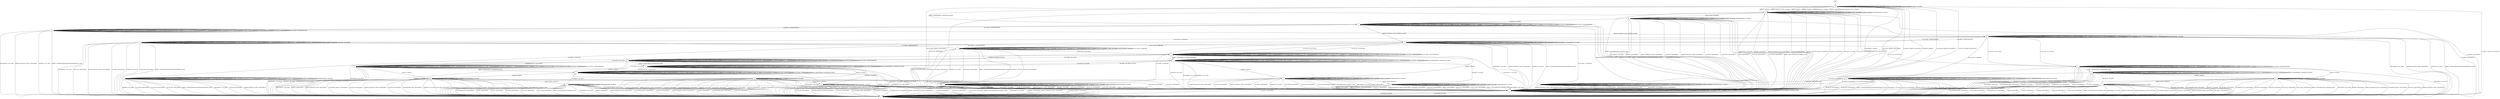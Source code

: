 digraph "" {
	graph ["Incoming time"=0.2648470401763916,
		"Outgoing time"=0.41004371643066406,
		Output="{'States': 32, 'Transitions': 683, 'Filename': '../results/ssh/OpenSSH-OpenSSH-z3-2.dot'}",
		Reference="{'States': 32, 'Transitions': 683, 'Filename': '../subjects/ssh/OpenSSH.dot'}",
		Solver=z3,
		Updated="{'States': 32, 'Transitions': 683, 'Filename': '../subjects/ssh/OpenSSH.dot'}",
		"f-measure"=1.0,
		precision=1.0,
		recall=1.0
	];
	a -> a	[key=0,
		label="KEXINIT / UNIMPLEMENTED"];
	a -> a	[key=1,
		label="SERVICE_REQUEST_AUTH / SERVICE_ACCEPT"];
	a -> a	[key=2,
		label="CH_WINDOW_ADJUST / UNIMPLEMENTED"];
	a -> a	[key=3,
		label="DEBUG / NO_RESP"];
	a -> a	[key=4,
		label="CH_EXTENDED_DATA / UNIMPLEMENTED"];
	a -> a	[key=5,
		label="CH_OPEN / CH_MAX"];
	a -> a	[key=6,
		label="CH_REQUEST_PTY / UNIMPLEMENTED"];
	a -> a	[key=7,
		label="KEX30 / UNIMPLEMENTED"];
	a -> a	[key=8,
		label="IGNORE / NO_RESP"];
	a -> a	[key=9,
		label="CH_EOF / UNIMPLEMENTED"];
	a -> a	[key=10,
		label="CH_DATA / UNIMPLEMENTED"];
	a -> a	[key=11,
		label="UNIMPLEMENTED / NO_RESP"];
	a -> a	[key=12,
		label="UA_PW_NOK / UA_FAILURE"];
	a -> c	[key=0,
		label="CH_CLOSE / UNIMPLEMENTED"];
	a -> n	[key=0,
		label="DISCONNECT / NO_CONN"];
	a -> n	[key=1,
		label="UA_PK_OK / DISCONNECT"];
	a -> n	[key=2,
		label="SERVICE_REQUEST_CONN / DISCONNECT"];
	a -> n	[key=3,
		label="UA_NONE / DISCONNECT"];
	a -> n	[key=4,
		label="NEWKEYS / NO_CONN"];
	a -> n	[key=5,
		label="UA_PK_NOK / DISCONNECT"];
	a -> n	[key=6,
		label="REKEY / UNIMPLEMENTED|UNIMPLEMENTED|NO_CONN"];
	a -> o	[key=0,
		label="UA_PW_OK / UA_SUCCESS"];
	b -> b	[key=0,
		label="SERVICE_REQUEST_AUTH / NO_RESP"];
	b -> b	[key=1,
		label="CH_WINDOW_ADJUST / NO_RESP"];
	b -> b	[key=2,
		label="DEBUG / NO_RESP"];
	b -> b	[key=3,
		label="UA_PK_OK / UNIMPLEMENTED"];
	b -> b	[key=4,
		label="SERVICE_REQUEST_CONN / NO_RESP"];
	b -> b	[key=5,
		label="UA_NONE / UNIMPLEMENTED"];
	b -> b	[key=6,
		label="UA_PK_NOK / UNIMPLEMENTED"];
	b -> b	[key=7,
		label="CH_OPEN / CH_MAX"];
	b -> b	[key=8,
		label="KEX30 / NO_RESP"];
	b -> b	[key=9,
		label="IGNORE / NO_RESP"];
	b -> b	[key=10,
		label="UNIMPLEMENTED / NO_RESP"];
	b -> b	[key=11,
		label="UA_PW_OK / UNIMPLEMENTED"];
	b -> b	[key=12,
		label="UA_PW_NOK / UNIMPLEMENTED"];
	b -> b	[key=13,
		label="REKEY / KEXINIT|KEX31+NEWKEYS|NO_RESP"];
	b -> l	[key=0,
		label="CH_CLOSE / DISCONNECT"];
	b -> m	[key=0,
		label="KEXINIT / KEXINIT"];
	b -> n	[key=0,
		label="DISCONNECT / NO_CONN"];
	b -> n	[key=1,
		label="CH_EXTENDED_DATA / DISCONNECT"];
	b -> n	[key=2,
		label="NEWKEYS / NO_CONN"];
	b -> n	[key=3,
		label="CH_REQUEST_PTY / DISCONNECT"];
	b -> n	[key=4,
		label="CH_EOF / DISCONNECT"];
	b -> n	[key=5,
		label="CH_DATA / DISCONNECT"];
	c -> a	[key=0,
		label="CH_OPEN / UNIMPLEMENTED"];
	c -> c	[key=0,
		label="KEXINIT / UNIMPLEMENTED"];
	c -> c	[key=1,
		label="SERVICE_REQUEST_AUTH / SERVICE_ACCEPT"];
	c -> c	[key=2,
		label="CH_WINDOW_ADJUST / CH_NONE"];
	c -> c	[key=3,
		label="DEBUG / NO_RESP"];
	c -> c	[key=4,
		label="CH_EXTENDED_DATA / CH_NONE"];
	c -> c	[key=5,
		label="CH_CLOSE / CH_NONE"];
	c -> c	[key=6,
		label="CH_REQUEST_PTY / CH_NONE"];
	c -> c	[key=7,
		label="KEX30 / UNIMPLEMENTED"];
	c -> c	[key=8,
		label="IGNORE / NO_RESP"];
	c -> c	[key=9,
		label="CH_EOF / CH_NONE"];
	c -> c	[key=10,
		label="CH_DATA / CH_NONE"];
	c -> c	[key=11,
		label="UNIMPLEMENTED / NO_RESP"];
	c -> c	[key=12,
		label="UA_PW_NOK / UA_FAILURE"];
	c -> l	[key=0,
		label="DISCONNECT / NO_CONN"];
	c -> l	[key=1,
		label="UA_PK_OK / DISCONNECT"];
	c -> l	[key=2,
		label="SERVICE_REQUEST_CONN / DISCONNECT"];
	c -> l	[key=3,
		label="UA_NONE / DISCONNECT"];
	c -> l	[key=4,
		label="NEWKEYS / NO_CONN"];
	c -> l	[key=5,
		label="UA_PK_NOK / DISCONNECT"];
	c -> l	[key=6,
		label="REKEY / UNIMPLEMENTED|UNIMPLEMENTED|NO_CONN"];
	c -> cc	[key=0,
		label="UA_PW_OK / UA_SUCCESS"];
	d -> a	[key=0,
		label="UA_PW_NOK / UA_FAILURE"];
	d -> d	[key=0,
		label="KEXINIT / UNIMPLEMENTED"];
	d -> d	[key=1,
		label="SERVICE_REQUEST_AUTH / SERVICE_ACCEPT"];
	d -> d	[key=2,
		label="CH_WINDOW_ADJUST / UNIMPLEMENTED"];
	d -> d	[key=3,
		label="DEBUG / NO_RESP"];
	d -> d	[key=4,
		label="CH_EXTENDED_DATA / UNIMPLEMENTED"];
	d -> d	[key=5,
		label="CH_OPEN / CH_MAX"];
	d -> d	[key=6,
		label="CH_REQUEST_PTY / UNIMPLEMENTED"];
	d -> d	[key=7,
		label="KEX30 / UNIMPLEMENTED"];
	d -> d	[key=8,
		label="IGNORE / NO_RESP"];
	d -> d	[key=9,
		label="CH_EOF / UNIMPLEMENTED"];
	d -> d	[key=10,
		label="CH_DATA / UNIMPLEMENTED"];
	d -> d	[key=11,
		label="UNIMPLEMENTED / NO_RESP"];
	d -> i	[key=0,
		label="UA_NONE / UA_FAILURE"];
	d -> n	[key=0,
		label="DISCONNECT / NO_CONN"];
	d -> n	[key=1,
		label="SERVICE_REQUEST_CONN / DISCONNECT"];
	d -> n	[key=2,
		label="NEWKEYS / NO_CONN"];
	d -> n	[key=3,
		label="REKEY / UNIMPLEMENTED|UNIMPLEMENTED|NO_CONN"];
	d -> o	[key=0,
		label="UA_PK_OK / UA_SUCCESS"];
	d -> o	[key=1,
		label="UA_PW_OK / UA_SUCCESS"];
	d -> p	[key=0,
		label="UA_PK_NOK / UA_FAILURE"];
	d -> v	[key=0,
		label="CH_CLOSE / UNIMPLEMENTED"];
	e -> e	[key=0,
		label="SERVICE_REQUEST_AUTH / NO_RESP"];
	e -> e	[key=1,
		label="CH_WINDOW_ADJUST / NO_RESP"];
	e -> e	[key=2,
		label="DEBUG / NO_RESP"];
	e -> e	[key=3,
		label="UA_PK_OK / UNIMPLEMENTED"];
	e -> e	[key=4,
		label="SERVICE_REQUEST_CONN / NO_RESP"];
	e -> e	[key=5,
		label="UA_NONE / UNIMPLEMENTED"];
	e -> e	[key=6,
		label="CH_EXTENDED_DATA / NO_RESP"];
	e -> e	[key=7,
		label="UA_PK_NOK / UNIMPLEMENTED"];
	e -> e	[key=8,
		label="CH_OPEN / CH_MAX"];
	e -> e	[key=9,
		label="KEX30 / NO_RESP"];
	e -> e	[key=10,
		label="IGNORE / NO_RESP"];
	e -> e	[key=11,
		label="CH_EOF / NO_RESP"];
	e -> e	[key=12,
		label="CH_DATA / NO_RESP"];
	e -> e	[key=13,
		label="UNIMPLEMENTED / NO_RESP"];
	e -> e	[key=14,
		label="UA_PW_OK / UNIMPLEMENTED"];
	e -> e	[key=15,
		label="UA_PW_NOK / UNIMPLEMENTED"];
	e -> e	[key=16,
		label="REKEY / KEXINIT|KEX31+NEWKEYS|NO_RESP"];
	e -> n	[key=0,
		label="DISCONNECT / NO_CONN"];
	e -> n	[key=1,
		label="NEWKEYS / NO_CONN"];
	e -> q	[key=0,
		label="KEXINIT / KEXINIT"];
	e -> s	[key=0,
		label="CH_REQUEST_PTY / CH_SUCCESS"];
	e -> u	[key=0,
		label="CH_CLOSE / CH_CLOSE"];
	f -> f	[key=0,
		label="DEBUG / NO_RESP"];
	f -> f	[key=1,
		label="CH_OPEN / CH_MAX"];
	f -> f	[key=2,
		label="IGNORE / NO_RESP"];
	f -> f	[key=3,
		label="UNIMPLEMENTED / NO_RESP"];
	f -> l	[key=0,
		label="CH_CLOSE / DISCONNECT"];
	f -> n	[key=0,
		label="DISCONNECT / NO_CONN"];
	f -> n	[key=1,
		label="KEXINIT / DISCONNECT"];
	f -> n	[key=2,
		label="SERVICE_REQUEST_AUTH / DISCONNECT"];
	f -> n	[key=3,
		label="CH_WINDOW_ADJUST / DISCONNECT"];
	f -> n	[key=4,
		label="UA_PK_OK / DISCONNECT"];
	f -> n	[key=5,
		label="SERVICE_REQUEST_CONN / DISCONNECT"];
	f -> n	[key=6,
		label="UA_NONE / DISCONNECT"];
	f -> n	[key=7,
		label="CH_EXTENDED_DATA / DISCONNECT"];
	f -> n	[key=8,
		label="UA_PK_NOK / DISCONNECT"];
	f -> n	[key=9,
		label="CH_REQUEST_PTY / DISCONNECT"];
	f -> n	[key=10,
		label="KEX30 / DISCONNECT"];
	f -> n	[key=11,
		label="CH_EOF / DISCONNECT"];
	f -> n	[key=12,
		label="CH_DATA / DISCONNECT"];
	f -> n	[key=13,
		label="UA_PW_OK / DISCONNECT"];
	f -> n	[key=14,
		label="UA_PW_NOK / DISCONNECT"];
	f -> n	[key=15,
		label="REKEY / DISCONNECT|NO_CONN|NO_CONN"];
	f -> s	[key=0,
		label="NEWKEYS / NO_RESP"];
	g -> g	[key=0,
		label="SERVICE_REQUEST_AUTH / UNIMPLEMENTED"];
	g -> g	[key=1,
		label="CH_WINDOW_ADJUST / NO_RESP"];
	g -> g	[key=2,
		label="DEBUG / NO_RESP"];
	g -> g	[key=3,
		label="UA_PK_OK / UNIMPLEMENTED"];
	g -> g	[key=4,
		label="SERVICE_REQUEST_CONN / UNIMPLEMENTED"];
	g -> g	[key=5,
		label="UA_NONE / UNIMPLEMENTED"];
	g -> g	[key=6,
		label="CH_EXTENDED_DATA / NO_RESP"];
	g -> g	[key=7,
		label="UA_PK_NOK / UNIMPLEMENTED"];
	g -> g	[key=8,
		label="CH_OPEN / CH_MAX"];
	g -> g	[key=9,
		label="KEX30 / UNIMPLEMENTED"];
	g -> g	[key=10,
		label="IGNORE / NO_RESP"];
	g -> g	[key=11,
		label="CH_EOF / NO_RESP"];
	g -> g	[key=12,
		label="CH_DATA / NO_RESP"];
	g -> g	[key=13,
		label="UNIMPLEMENTED / NO_RESP"];
	g -> g	[key=14,
		label="UA_PW_OK / UNIMPLEMENTED"];
	g -> g	[key=15,
		label="UA_PW_NOK / UNIMPLEMENTED"];
	g -> n	[key=0,
		label="DISCONNECT / NO_CONN"];
	g -> n	[key=1,
		label="NEWKEYS / NO_CONN"];
	g -> n	[key=2,
		label="CH_REQUEST_PTY / DISCONNECT"];
	g -> s	[key=0,
		label="REKEY / KEXINIT|KEX31+NEWKEYS|NO_RESP"];
	g -> cc	[key=0,
		label="CH_CLOSE / CH_CLOSE"];
	g -> dd	[key=0,
		label="KEXINIT / KEXINIT"];
	h -> h	[key=0,
		label="CH_WINDOW_ADJUST / CH_NONE"];
	h -> h	[key=1,
		label="DEBUG / NO_RESP"];
	h -> h	[key=2,
		label="CH_EXTENDED_DATA / CH_NONE"];
	h -> h	[key=3,
		label="CH_CLOSE / CH_NONE"];
	h -> h	[key=4,
		label="CH_REQUEST_PTY / CH_NONE"];
	h -> h	[key=5,
		label="IGNORE / NO_RESP"];
	h -> h	[key=6,
		label="CH_EOF / CH_NONE"];
	h -> h	[key=7,
		label="CH_DATA / CH_NONE"];
	h -> h	[key=8,
		label="UNIMPLEMENTED / NO_RESP"];
	h -> l	[key=0,
		label="DISCONNECT / NO_CONN"];
	h -> l	[key=1,
		label="KEXINIT / DISCONNECT"];
	h -> l	[key=2,
		label="SERVICE_REQUEST_AUTH / DISCONNECT"];
	h -> l	[key=3,
		label="UA_PK_OK / DISCONNECT"];
	h -> l	[key=4,
		label="SERVICE_REQUEST_CONN / DISCONNECT"];
	h -> l	[key=5,
		label="UA_NONE / DISCONNECT"];
	h -> l	[key=6,
		label="NEWKEYS / NO_CONN"];
	h -> l	[key=7,
		label="UA_PK_NOK / DISCONNECT"];
	h -> l	[key=8,
		label="UA_PW_OK / DISCONNECT"];
	h -> l	[key=9,
		label="UA_PW_NOK / DISCONNECT"];
	h -> l	[key=10,
		label="REKEY / DISCONNECT|NO_CONN|NO_CONN"];
	h -> n	[key=0,
		label="CH_OPEN / DISCONNECT"];
	h -> ee	[key=0,
		label="KEX30 / KEX31+NEWKEYS"];
	i -> i	[key=0,
		label="KEXINIT / UNIMPLEMENTED"];
	i -> i	[key=1,
		label="SERVICE_REQUEST_AUTH / SERVICE_ACCEPT"];
	i -> i	[key=2,
		label="CH_WINDOW_ADJUST / UNIMPLEMENTED"];
	i -> i	[key=3,
		label="DEBUG / NO_RESP"];
	i -> i	[key=4,
		label="UA_NONE / UA_FAILURE"];
	i -> i	[key=5,
		label="CH_EXTENDED_DATA / UNIMPLEMENTED"];
	i -> i	[key=6,
		label="CH_OPEN / CH_MAX"];
	i -> i	[key=7,
		label="CH_REQUEST_PTY / UNIMPLEMENTED"];
	i -> i	[key=8,
		label="KEX30 / UNIMPLEMENTED"];
	i -> i	[key=9,
		label="IGNORE / NO_RESP"];
	i -> i	[key=10,
		label="CH_EOF / UNIMPLEMENTED"];
	i -> i	[key=11,
		label="CH_DATA / UNIMPLEMENTED"];
	i -> i	[key=12,
		label="UNIMPLEMENTED / NO_RESP"];
	i -> n	[key=0,
		label="DISCONNECT / NO_CONN"];
	i -> n	[key=1,
		label="UA_PK_OK / DISCONNECT"];
	i -> n	[key=2,
		label="SERVICE_REQUEST_CONN / DISCONNECT"];
	i -> n	[key=3,
		label="NEWKEYS / NO_CONN"];
	i -> n	[key=4,
		label="UA_PK_NOK / DISCONNECT"];
	i -> n	[key=5,
		label="UA_PW_OK / DISCONNECT"];
	i -> n	[key=6,
		label="UA_PW_NOK / DISCONNECT"];
	i -> n	[key=7,
		label="REKEY / UNIMPLEMENTED|UNIMPLEMENTED|NO_CONN"];
	i -> t	[key=0,
		label="CH_CLOSE / UNIMPLEMENTED"];
	j -> j	[key=0,
		label="CH_WINDOW_ADJUST / CH_NONE"];
	j -> j	[key=1,
		label="DEBUG / NO_RESP"];
	j -> j	[key=2,
		label="CH_EXTENDED_DATA / CH_NONE"];
	j -> j	[key=3,
		label="CH_CLOSE / CH_NONE"];
	j -> j	[key=4,
		label="CH_REQUEST_PTY / CH_NONE"];
	j -> j	[key=5,
		label="IGNORE / NO_RESP"];
	j -> j	[key=6,
		label="CH_EOF / CH_NONE"];
	j -> j	[key=7,
		label="CH_DATA / CH_NONE"];
	j -> j	[key=8,
		label="UNIMPLEMENTED / NO_RESP"];
	j -> l	[key=0,
		label="DISCONNECT / NO_CONN"];
	j -> l	[key=1,
		label="KEXINIT / DISCONNECT"];
	j -> l	[key=2,
		label="SERVICE_REQUEST_AUTH / DISCONNECT"];
	j -> l	[key=3,
		label="UA_PK_OK / DISCONNECT"];
	j -> l	[key=4,
		label="SERVICE_REQUEST_CONN / DISCONNECT"];
	j -> l	[key=5,
		label="UA_NONE / DISCONNECT"];
	j -> l	[key=6,
		label="NEWKEYS / NO_CONN"];
	j -> l	[key=7,
		label="UA_PK_NOK / DISCONNECT"];
	j -> l	[key=8,
		label="UA_PW_OK / DISCONNECT"];
	j -> l	[key=9,
		label="UA_PW_NOK / DISCONNECT"];
	j -> l	[key=10,
		label="REKEY / DISCONNECT|NO_CONN|NO_CONN"];
	j -> n	[key=0,
		label="CH_OPEN / DISCONNECT"];
	j -> aa	[key=0,
		label="KEX30 / KEX31+NEWKEYS"];
	k -> e	[key=0,
		label="NEWKEYS / NO_RESP"];
	k -> k	[key=0,
		label="DEBUG / NO_RESP"];
	k -> k	[key=1,
		label="CH_OPEN / CH_MAX"];
	k -> k	[key=2,
		label="IGNORE / NO_RESP"];
	k -> k	[key=3,
		label="UNIMPLEMENTED / NO_RESP"];
	k -> l	[key=0,
		label="CH_CLOSE / DISCONNECT"];
	k -> n	[key=0,
		label="DISCONNECT / NO_CONN"];
	k -> n	[key=1,
		label="KEXINIT / DISCONNECT"];
	k -> n	[key=2,
		label="SERVICE_REQUEST_AUTH / DISCONNECT"];
	k -> n	[key=3,
		label="CH_WINDOW_ADJUST / DISCONNECT"];
	k -> n	[key=4,
		label="UA_PK_OK / DISCONNECT"];
	k -> n	[key=5,
		label="SERVICE_REQUEST_CONN / DISCONNECT"];
	k -> n	[key=6,
		label="UA_NONE / DISCONNECT"];
	k -> n	[key=7,
		label="CH_EXTENDED_DATA / DISCONNECT"];
	k -> n	[key=8,
		label="UA_PK_NOK / DISCONNECT"];
	k -> n	[key=9,
		label="CH_REQUEST_PTY / DISCONNECT"];
	k -> n	[key=10,
		label="KEX30 / DISCONNECT"];
	k -> n	[key=11,
		label="CH_EOF / DISCONNECT"];
	k -> n	[key=12,
		label="CH_DATA / DISCONNECT"];
	k -> n	[key=13,
		label="UA_PW_OK / DISCONNECT"];
	k -> n	[key=14,
		label="UA_PW_NOK / DISCONNECT"];
	k -> n	[key=15,
		label="REKEY / DISCONNECT|NO_CONN|NO_CONN"];
	l -> l	[key=0,
		label="DISCONNECT / NO_CONN"];
	l -> l	[key=1,
		label="KEXINIT / NO_CONN"];
	l -> l	[key=2,
		label="SERVICE_REQUEST_AUTH / NO_CONN"];
	l -> l	[key=3,
		label="CH_WINDOW_ADJUST / CH_NONE"];
	l -> l	[key=4,
		label="DEBUG / NO_CONN"];
	l -> l	[key=5,
		label="UA_PK_OK / NO_CONN"];
	l -> l	[key=6,
		label="SERVICE_REQUEST_CONN / NO_CONN"];
	l -> l	[key=7,
		label="UA_NONE / NO_CONN"];
	l -> l	[key=8,
		label="CH_EXTENDED_DATA / CH_NONE"];
	l -> l	[key=9,
		label="NEWKEYS / NO_CONN"];
	l -> l	[key=10,
		label="UA_PK_NOK / NO_CONN"];
	l -> l	[key=11,
		label="CH_CLOSE / CH_NONE"];
	l -> l	[key=12,
		label="CH_REQUEST_PTY / CH_NONE"];
	l -> l	[key=13,
		label="KEX30 / NO_CONN"];
	l -> l	[key=14,
		label="IGNORE / NO_CONN"];
	l -> l	[key=15,
		label="CH_EOF / CH_NONE"];
	l -> l	[key=16,
		label="CH_DATA / CH_NONE"];
	l -> l	[key=17,
		label="UNIMPLEMENTED / NO_CONN"];
	l -> l	[key=18,
		label="UA_PW_OK / NO_CONN"];
	l -> l	[key=19,
		label="UA_PW_NOK / NO_CONN"];
	l -> l	[key=20,
		label="REKEY / NO_CONN|NO_CONN|NO_CONN"];
	l -> n	[key=0,
		label="CH_OPEN / NO_CONN"];
	m -> l	[key=0,
		label="CH_CLOSE / DISCONNECT"];
	m -> m	[key=0,
		label="DEBUG / NO_RESP"];
	m -> m	[key=1,
		label="CH_OPEN / CH_MAX"];
	m -> m	[key=2,
		label="IGNORE / NO_RESP"];
	m -> m	[key=3,
		label="UNIMPLEMENTED / NO_RESP"];
	m -> n	[key=0,
		label="DISCONNECT / NO_CONN"];
	m -> n	[key=1,
		label="KEXINIT / DISCONNECT"];
	m -> n	[key=2,
		label="SERVICE_REQUEST_AUTH / DISCONNECT"];
	m -> n	[key=3,
		label="CH_WINDOW_ADJUST / DISCONNECT"];
	m -> n	[key=4,
		label="UA_PK_OK / DISCONNECT"];
	m -> n	[key=5,
		label="SERVICE_REQUEST_CONN / DISCONNECT"];
	m -> n	[key=6,
		label="UA_NONE / DISCONNECT"];
	m -> n	[key=7,
		label="CH_EXTENDED_DATA / DISCONNECT"];
	m -> n	[key=8,
		label="NEWKEYS / NO_CONN"];
	m -> n	[key=9,
		label="UA_PK_NOK / DISCONNECT"];
	m -> n	[key=10,
		label="CH_REQUEST_PTY / DISCONNECT"];
	m -> n	[key=11,
		label="CH_EOF / DISCONNECT"];
	m -> n	[key=12,
		label="CH_DATA / DISCONNECT"];
	m -> n	[key=13,
		label="UA_PW_OK / DISCONNECT"];
	m -> n	[key=14,
		label="UA_PW_NOK / DISCONNECT"];
	m -> n	[key=15,
		label="REKEY / DISCONNECT|NO_CONN|NO_CONN"];
	m -> z	[key=0,
		label="KEX30 / KEX31+NEWKEYS"];
	n -> l	[key=0,
		label="CH_CLOSE / NO_CONN"];
	n -> n	[key=0,
		label="DISCONNECT / NO_CONN"];
	n -> n	[key=1,
		label="KEXINIT / NO_CONN"];
	n -> n	[key=2,
		label="SERVICE_REQUEST_AUTH / NO_CONN"];
	n -> n	[key=3,
		label="CH_WINDOW_ADJUST / NO_CONN"];
	n -> n	[key=4,
		label="DEBUG / NO_CONN"];
	n -> n	[key=5,
		label="UA_PK_OK / NO_CONN"];
	n -> n	[key=6,
		label="SERVICE_REQUEST_CONN / NO_CONN"];
	n -> n	[key=7,
		label="UA_NONE / NO_CONN"];
	n -> n	[key=8,
		label="CH_EXTENDED_DATA / NO_CONN"];
	n -> n	[key=9,
		label="NEWKEYS / NO_CONN"];
	n -> n	[key=10,
		label="UA_PK_NOK / NO_CONN"];
	n -> n	[key=11,
		label="CH_OPEN / CH_MAX"];
	n -> n	[key=12,
		label="CH_REQUEST_PTY / NO_CONN"];
	n -> n	[key=13,
		label="KEX30 / NO_CONN"];
	n -> n	[key=14,
		label="IGNORE / NO_CONN"];
	n -> n	[key=15,
		label="CH_EOF / NO_CONN"];
	n -> n	[key=16,
		label="CH_DATA / NO_CONN"];
	n -> n	[key=17,
		label="UNIMPLEMENTED / NO_CONN"];
	n -> n	[key=18,
		label="UA_PW_OK / NO_CONN"];
	n -> n	[key=19,
		label="UA_PW_NOK / NO_CONN"];
	n -> n	[key=20,
		label="REKEY / NO_CONN|NO_CONN|NO_CONN"];
	o -> b	[key=0,
		label="REKEY / KEXINIT|KEX31+NEWKEYS|NO_RESP"];
	o -> l	[key=0,
		label="CH_CLOSE / DISCONNECT"];
	o -> m	[key=0,
		label="KEXINIT / KEXINIT"];
	o -> n	[key=0,
		label="DISCONNECT / NO_CONN"];
	o -> n	[key=1,
		label="CH_EXTENDED_DATA / DISCONNECT"];
	o -> n	[key=2,
		label="NEWKEYS / NO_CONN"];
	o -> n	[key=3,
		label="CH_REQUEST_PTY / DISCONNECT"];
	o -> n	[key=4,
		label="CH_EOF / DISCONNECT"];
	o -> n	[key=5,
		label="CH_DATA / DISCONNECT"];
	o -> o	[key=0,
		label="SERVICE_REQUEST_AUTH / UNIMPLEMENTED"];
	o -> o	[key=1,
		label="CH_WINDOW_ADJUST / NO_RESP"];
	o -> o	[key=2,
		label="DEBUG / NO_RESP"];
	o -> o	[key=3,
		label="UA_PK_OK / UNIMPLEMENTED"];
	o -> o	[key=4,
		label="SERVICE_REQUEST_CONN / UNIMPLEMENTED"];
	o -> o	[key=5,
		label="UA_NONE / UNIMPLEMENTED"];
	o -> o	[key=6,
		label="UA_PK_NOK / UNIMPLEMENTED"];
	o -> o	[key=7,
		label="CH_OPEN / CH_MAX"];
	o -> o	[key=8,
		label="KEX30 / UNIMPLEMENTED"];
	o -> o	[key=9,
		label="IGNORE / NO_RESP"];
	o -> o	[key=10,
		label="UNIMPLEMENTED / NO_RESP"];
	o -> o	[key=11,
		label="UA_PW_OK / UNIMPLEMENTED"];
	o -> o	[key=12,
		label="UA_PW_NOK / UNIMPLEMENTED"];
	p -> n	[key=0,
		label="DISCONNECT / NO_CONN"];
	p -> n	[key=1,
		label="UA_PK_OK / DISCONNECT"];
	p -> n	[key=2,
		label="SERVICE_REQUEST_CONN / DISCONNECT"];
	p -> n	[key=3,
		label="UA_NONE / DISCONNECT"];
	p -> n	[key=4,
		label="NEWKEYS / NO_CONN"];
	p -> n	[key=5,
		label="UA_PW_OK / DISCONNECT"];
	p -> n	[key=6,
		label="UA_PW_NOK / DISCONNECT"];
	p -> n	[key=7,
		label="REKEY / UNIMPLEMENTED|UNIMPLEMENTED|NO_CONN"];
	p -> p	[key=0,
		label="KEXINIT / UNIMPLEMENTED"];
	p -> p	[key=1,
		label="SERVICE_REQUEST_AUTH / SERVICE_ACCEPT"];
	p -> p	[key=2,
		label="CH_WINDOW_ADJUST / UNIMPLEMENTED"];
	p -> p	[key=3,
		label="DEBUG / NO_RESP"];
	p -> p	[key=4,
		label="CH_EXTENDED_DATA / UNIMPLEMENTED"];
	p -> p	[key=5,
		label="UA_PK_NOK / UA_FAILURE"];
	p -> p	[key=6,
		label="CH_OPEN / CH_MAX"];
	p -> p	[key=7,
		label="CH_REQUEST_PTY / UNIMPLEMENTED"];
	p -> p	[key=8,
		label="KEX30 / UNIMPLEMENTED"];
	p -> p	[key=9,
		label="IGNORE / NO_RESP"];
	p -> p	[key=10,
		label="CH_EOF / UNIMPLEMENTED"];
	p -> p	[key=11,
		label="CH_DATA / UNIMPLEMENTED"];
	p -> p	[key=12,
		label="UNIMPLEMENTED / NO_RESP"];
	p -> x	[key=0,
		label="CH_CLOSE / UNIMPLEMENTED"];
	q -> k	[key=0,
		label="KEX30 / KEX31+NEWKEYS"];
	q -> l	[key=0,
		label="CH_CLOSE / DISCONNECT"];
	q -> n	[key=0,
		label="DISCONNECT / NO_CONN"];
	q -> n	[key=1,
		label="KEXINIT / DISCONNECT"];
	q -> n	[key=2,
		label="SERVICE_REQUEST_AUTH / DISCONNECT"];
	q -> n	[key=3,
		label="CH_WINDOW_ADJUST / DISCONNECT"];
	q -> n	[key=4,
		label="UA_PK_OK / DISCONNECT"];
	q -> n	[key=5,
		label="SERVICE_REQUEST_CONN / DISCONNECT"];
	q -> n	[key=6,
		label="UA_NONE / DISCONNECT"];
	q -> n	[key=7,
		label="CH_EXTENDED_DATA / DISCONNECT"];
	q -> n	[key=8,
		label="NEWKEYS / NO_CONN"];
	q -> n	[key=9,
		label="UA_PK_NOK / DISCONNECT"];
	q -> n	[key=10,
		label="CH_REQUEST_PTY / DISCONNECT"];
	q -> n	[key=11,
		label="CH_EOF / DISCONNECT"];
	q -> n	[key=12,
		label="CH_DATA / DISCONNECT"];
	q -> n	[key=13,
		label="UA_PW_OK / DISCONNECT"];
	q -> n	[key=14,
		label="UA_PW_NOK / DISCONNECT"];
	q -> n	[key=15,
		label="REKEY / DISCONNECT|NO_CONN|NO_CONN"];
	q -> q	[key=0,
		label="DEBUG / NO_RESP"];
	q -> q	[key=1,
		label="CH_OPEN / CH_MAX"];
	q -> q	[key=2,
		label="IGNORE / NO_RESP"];
	q -> q	[key=3,
		label="UNIMPLEMENTED / NO_RESP"];
	r -> l	[key=0,
		label="DISCONNECT / NO_CONN"];
	r -> l	[key=1,
		label="SERVICE_REQUEST_CONN / DISCONNECT"];
	r -> l	[key=2,
		label="NEWKEYS / NO_CONN"];
	r -> l	[key=3,
		label="REKEY / UNIMPLEMENTED|UNIMPLEMENTED|NO_CONN"];
	r -> r	[key=0,
		label="KEXINIT / UNIMPLEMENTED"];
	r -> r	[key=1,
		label="CH_WINDOW_ADJUST / CH_NONE"];
	r -> r	[key=2,
		label="DEBUG / NO_RESP"];
	r -> r	[key=3,
		label="UA_PK_OK / UNIMPLEMENTED"];
	r -> r	[key=4,
		label="UA_NONE / UNIMPLEMENTED"];
	r -> r	[key=5,
		label="CH_EXTENDED_DATA / CH_NONE"];
	r -> r	[key=6,
		label="UA_PK_NOK / UNIMPLEMENTED"];
	r -> r	[key=7,
		label="CH_CLOSE / CH_NONE"];
	r -> r	[key=8,
		label="CH_REQUEST_PTY / CH_NONE"];
	r -> r	[key=9,
		label="KEX30 / UNIMPLEMENTED"];
	r -> r	[key=10,
		label="IGNORE / NO_RESP"];
	r -> r	[key=11,
		label="CH_EOF / CH_NONE"];
	r -> r	[key=12,
		label="CH_DATA / CH_NONE"];
	r -> r	[key=13,
		label="UNIMPLEMENTED / NO_RESP"];
	r -> r	[key=14,
		label="UA_PW_OK / UNIMPLEMENTED"];
	r -> r	[key=15,
		label="UA_PW_NOK / UNIMPLEMENTED"];
	r -> v	[key=0,
		label="SERVICE_REQUEST_AUTH / SERVICE_ACCEPT"];
	r -> ff	[key=0,
		label="CH_OPEN / UNIMPLEMENTED"];
	s -> n	[key=0,
		label="DISCONNECT / NO_CONN"];
	s -> n	[key=1,
		label="NEWKEYS / NO_CONN"];
	s -> n	[key=2,
		label="CH_REQUEST_PTY / DISCONNECT"];
	s -> s	[key=0,
		label="SERVICE_REQUEST_AUTH / NO_RESP"];
	s -> s	[key=1,
		label="CH_WINDOW_ADJUST / NO_RESP"];
	s -> s	[key=2,
		label="DEBUG / NO_RESP"];
	s -> s	[key=3,
		label="UA_PK_OK / UNIMPLEMENTED"];
	s -> s	[key=4,
		label="SERVICE_REQUEST_CONN / NO_RESP"];
	s -> s	[key=5,
		label="UA_NONE / UNIMPLEMENTED"];
	s -> s	[key=6,
		label="CH_EXTENDED_DATA / NO_RESP"];
	s -> s	[key=7,
		label="UA_PK_NOK / UNIMPLEMENTED"];
	s -> s	[key=8,
		label="CH_OPEN / CH_MAX"];
	s -> s	[key=9,
		label="KEX30 / NO_RESP"];
	s -> s	[key=10,
		label="IGNORE / NO_RESP"];
	s -> s	[key=11,
		label="CH_EOF / NO_RESP"];
	s -> s	[key=12,
		label="CH_DATA / NO_RESP"];
	s -> s	[key=13,
		label="UNIMPLEMENTED / NO_RESP"];
	s -> s	[key=14,
		label="UA_PW_OK / UNIMPLEMENTED"];
	s -> s	[key=15,
		label="UA_PW_NOK / UNIMPLEMENTED"];
	s -> s	[key=16,
		label="REKEY / KEXINIT|KEX31+NEWKEYS|NO_RESP"];
	s -> u	[key=0,
		label="CH_CLOSE / CH_CLOSE"];
	s -> dd	[key=0,
		label="KEXINIT / KEXINIT"];
	t -> i	[key=0,
		label="CH_OPEN / UNIMPLEMENTED"];
	t -> l	[key=0,
		label="DISCONNECT / NO_CONN"];
	t -> l	[key=1,
		label="UA_PK_OK / DISCONNECT"];
	t -> l	[key=2,
		label="SERVICE_REQUEST_CONN / DISCONNECT"];
	t -> l	[key=3,
		label="NEWKEYS / NO_CONN"];
	t -> l	[key=4,
		label="UA_PK_NOK / DISCONNECT"];
	t -> l	[key=5,
		label="UA_PW_OK / DISCONNECT"];
	t -> l	[key=6,
		label="UA_PW_NOK / DISCONNECT"];
	t -> l	[key=7,
		label="REKEY / UNIMPLEMENTED|UNIMPLEMENTED|NO_CONN"];
	t -> t	[key=0,
		label="KEXINIT / UNIMPLEMENTED"];
	t -> t	[key=1,
		label="SERVICE_REQUEST_AUTH / SERVICE_ACCEPT"];
	t -> t	[key=2,
		label="CH_WINDOW_ADJUST / CH_NONE"];
	t -> t	[key=3,
		label="DEBUG / NO_RESP"];
	t -> t	[key=4,
		label="UA_NONE / UA_FAILURE"];
	t -> t	[key=5,
		label="CH_EXTENDED_DATA / CH_NONE"];
	t -> t	[key=6,
		label="CH_CLOSE / CH_NONE"];
	t -> t	[key=7,
		label="CH_REQUEST_PTY / CH_NONE"];
	t -> t	[key=8,
		label="KEX30 / UNIMPLEMENTED"];
	t -> t	[key=9,
		label="IGNORE / NO_RESP"];
	t -> t	[key=10,
		label="CH_EOF / CH_NONE"];
	t -> t	[key=11,
		label="CH_DATA / CH_NONE"];
	t -> t	[key=12,
		label="UNIMPLEMENTED / NO_RESP"];
	u -> e	[key=0,
		label="CH_OPEN / CH_OPEN_SUCCESS"];
	u -> j	[key=0,
		label="KEXINIT / KEXINIT"];
	u -> l	[key=0,
		label="DISCONNECT / NO_CONN"];
	u -> l	[key=1,
		label="NEWKEYS / NO_CONN"];
	u -> u	[key=0,
		label="SERVICE_REQUEST_AUTH / NO_RESP"];
	u -> u	[key=1,
		label="CH_WINDOW_ADJUST / CH_NONE"];
	u -> u	[key=2,
		label="DEBUG / NO_RESP"];
	u -> u	[key=3,
		label="UA_PK_OK / UNIMPLEMENTED"];
	u -> u	[key=4,
		label="SERVICE_REQUEST_CONN / NO_RESP"];
	u -> u	[key=5,
		label="UA_NONE / UNIMPLEMENTED"];
	u -> u	[key=6,
		label="CH_EXTENDED_DATA / CH_NONE"];
	u -> u	[key=7,
		label="UA_PK_NOK / UNIMPLEMENTED"];
	u -> u	[key=8,
		label="CH_CLOSE / CH_NONE"];
	u -> u	[key=9,
		label="CH_REQUEST_PTY / CH_NONE"];
	u -> u	[key=10,
		label="KEX30 / NO_RESP"];
	u -> u	[key=11,
		label="IGNORE / NO_RESP"];
	u -> u	[key=12,
		label="CH_EOF / CH_NONE"];
	u -> u	[key=13,
		label="CH_DATA / CH_NONE"];
	u -> u	[key=14,
		label="UNIMPLEMENTED / NO_RESP"];
	u -> u	[key=15,
		label="UA_PW_OK / UNIMPLEMENTED"];
	u -> u	[key=16,
		label="UA_PW_NOK / UNIMPLEMENTED"];
	u -> u	[key=17,
		label="REKEY / KEXINIT|KEX31+NEWKEYS|NO_RESP"];
	v -> c	[key=0,
		label="UA_PW_NOK / UA_FAILURE"];
	v -> d	[key=0,
		label="CH_OPEN / UNIMPLEMENTED"];
	v -> l	[key=0,
		label="DISCONNECT / NO_CONN"];
	v -> l	[key=1,
		label="SERVICE_REQUEST_CONN / DISCONNECT"];
	v -> l	[key=2,
		label="NEWKEYS / NO_CONN"];
	v -> l	[key=3,
		label="REKEY / UNIMPLEMENTED|UNIMPLEMENTED|NO_CONN"];
	v -> t	[key=0,
		label="UA_NONE / UA_FAILURE"];
	v -> v	[key=0,
		label="KEXINIT / UNIMPLEMENTED"];
	v -> v	[key=1,
		label="SERVICE_REQUEST_AUTH / SERVICE_ACCEPT"];
	v -> v	[key=2,
		label="CH_WINDOW_ADJUST / CH_NONE"];
	v -> v	[key=3,
		label="DEBUG / NO_RESP"];
	v -> v	[key=4,
		label="CH_EXTENDED_DATA / CH_NONE"];
	v -> v	[key=5,
		label="CH_CLOSE / CH_NONE"];
	v -> v	[key=6,
		label="CH_REQUEST_PTY / CH_NONE"];
	v -> v	[key=7,
		label="KEX30 / UNIMPLEMENTED"];
	v -> v	[key=8,
		label="IGNORE / NO_RESP"];
	v -> v	[key=9,
		label="CH_EOF / CH_NONE"];
	v -> v	[key=10,
		label="CH_DATA / CH_NONE"];
	v -> v	[key=11,
		label="UNIMPLEMENTED / NO_RESP"];
	v -> x	[key=0,
		label="UA_PK_NOK / UA_FAILURE"];
	v -> cc	[key=0,
		label="UA_PK_OK / UA_SUCCESS"];
	v -> cc	[key=1,
		label="UA_PW_OK / UA_SUCCESS"];
	w -> h	[key=0,
		label="KEXINIT / KEXINIT"];
	w -> h	[key=1,
		label="SERVICE_REQUEST_AUTH / KEXINIT"];
	w -> h	[key=2,
		label="DEBUG / KEXINIT"];
	w -> h	[key=3,
		label="SERVICE_REQUEST_CONN / KEXINIT"];
	w -> h	[key=4,
		label="KEX30 / KEXINIT"];
	w -> h	[key=5,
		label="IGNORE / KEXINIT"];
	w -> h	[key=6,
		label="UNIMPLEMENTED / KEXINIT"];
	w -> l	[key=0,
		label="DISCONNECT / KEXINIT"];
	w -> l	[key=1,
		label="UA_PK_OK / KEXINIT+DISCONNECT"];
	w -> l	[key=2,
		label="UA_NONE / KEXINIT+DISCONNECT"];
	w -> l	[key=3,
		label="NEWKEYS / KEXINIT"];
	w -> l	[key=4,
		label="UA_PK_NOK / KEXINIT+DISCONNECT"];
	w -> l	[key=5,
		label="UA_PW_OK / KEXINIT+DISCONNECT"];
	w -> l	[key=6,
		label="UA_PW_NOK / KEXINIT+DISCONNECT"];
	w -> n	[key=0,
		label="CH_OPEN / KEXINIT+DISCONNECT"];
	w -> r	[key=0,
		label="REKEY / KEXINIT|KEX31+NEWKEYS|NO_RESP"];
	w -> w	[key=0,
		label="CH_WINDOW_ADJUST / CH_NONE"];
	w -> w	[key=1,
		label="CH_EXTENDED_DATA / CH_NONE"];
	w -> w	[key=2,
		label="CH_CLOSE / CH_NONE"];
	w -> w	[key=3,
		label="CH_REQUEST_PTY / CH_NONE"];
	w -> w	[key=4,
		label="CH_EOF / CH_NONE"];
	w -> w	[key=5,
		label="CH_DATA / CH_NONE"];
	x -> l	[key=0,
		label="DISCONNECT / NO_CONN"];
	x -> l	[key=1,
		label="UA_PK_OK / DISCONNECT"];
	x -> l	[key=2,
		label="SERVICE_REQUEST_CONN / DISCONNECT"];
	x -> l	[key=3,
		label="UA_NONE / DISCONNECT"];
	x -> l	[key=4,
		label="NEWKEYS / NO_CONN"];
	x -> l	[key=5,
		label="UA_PW_OK / DISCONNECT"];
	x -> l	[key=6,
		label="UA_PW_NOK / DISCONNECT"];
	x -> l	[key=7,
		label="REKEY / UNIMPLEMENTED|UNIMPLEMENTED|NO_CONN"];
	x -> p	[key=0,
		label="CH_OPEN / UNIMPLEMENTED"];
	x -> x	[key=0,
		label="KEXINIT / UNIMPLEMENTED"];
	x -> x	[key=1,
		label="SERVICE_REQUEST_AUTH / SERVICE_ACCEPT"];
	x -> x	[key=2,
		label="CH_WINDOW_ADJUST / CH_NONE"];
	x -> x	[key=3,
		label="DEBUG / NO_RESP"];
	x -> x	[key=4,
		label="CH_EXTENDED_DATA / CH_NONE"];
	x -> x	[key=5,
		label="UA_PK_NOK / UA_FAILURE"];
	x -> x	[key=6,
		label="CH_CLOSE / CH_NONE"];
	x -> x	[key=7,
		label="CH_REQUEST_PTY / CH_NONE"];
	x -> x	[key=8,
		label="KEX30 / UNIMPLEMENTED"];
	x -> x	[key=9,
		label="IGNORE / NO_RESP"];
	x -> x	[key=10,
		label="CH_EOF / CH_NONE"];
	x -> x	[key=11,
		label="CH_DATA / CH_NONE"];
	x -> x	[key=12,
		label="UNIMPLEMENTED / NO_RESP"];
	y -> e	[key=0,
		label="REKEY / KEXINIT|KEX31+NEWKEYS|NO_RESP"];
	y -> g	[key=0,
		label="CH_REQUEST_PTY / CH_SUCCESS"];
	y -> n	[key=0,
		label="DISCONNECT / NO_CONN"];
	y -> n	[key=1,
		label="NEWKEYS / NO_CONN"];
	y -> q	[key=0,
		label="KEXINIT / KEXINIT"];
	y -> y	[key=0,
		label="SERVICE_REQUEST_AUTH / UNIMPLEMENTED"];
	y -> y	[key=1,
		label="CH_WINDOW_ADJUST / NO_RESP"];
	y -> y	[key=2,
		label="DEBUG / NO_RESP"];
	y -> y	[key=3,
		label="UA_PK_OK / UNIMPLEMENTED"];
	y -> y	[key=4,
		label="SERVICE_REQUEST_CONN / UNIMPLEMENTED"];
	y -> y	[key=5,
		label="UA_NONE / UNIMPLEMENTED"];
	y -> y	[key=6,
		label="CH_EXTENDED_DATA / NO_RESP"];
	y -> y	[key=7,
		label="UA_PK_NOK / UNIMPLEMENTED"];
	y -> y	[key=8,
		label="CH_OPEN / CH_MAX"];
	y -> y	[key=9,
		label="KEX30 / UNIMPLEMENTED"];
	y -> y	[key=10,
		label="IGNORE / NO_RESP"];
	y -> y	[key=11,
		label="CH_EOF / NO_RESP"];
	y -> y	[key=12,
		label="CH_DATA / NO_RESP"];
	y -> y	[key=13,
		label="UNIMPLEMENTED / NO_RESP"];
	y -> y	[key=14,
		label="UA_PW_OK / UNIMPLEMENTED"];
	y -> y	[key=15,
		label="UA_PW_NOK / UNIMPLEMENTED"];
	y -> cc	[key=0,
		label="CH_CLOSE / CH_CLOSE"];
	z -> b	[key=0,
		label="NEWKEYS / NO_RESP"];
	z -> l	[key=0,
		label="CH_CLOSE / DISCONNECT"];
	z -> n	[key=0,
		label="DISCONNECT / NO_CONN"];
	z -> n	[key=1,
		label="KEXINIT / DISCONNECT"];
	z -> n	[key=2,
		label="SERVICE_REQUEST_AUTH / DISCONNECT"];
	z -> n	[key=3,
		label="CH_WINDOW_ADJUST / DISCONNECT"];
	z -> n	[key=4,
		label="UA_PK_OK / DISCONNECT"];
	z -> n	[key=5,
		label="SERVICE_REQUEST_CONN / DISCONNECT"];
	z -> n	[key=6,
		label="UA_NONE / DISCONNECT"];
	z -> n	[key=7,
		label="CH_EXTENDED_DATA / DISCONNECT"];
	z -> n	[key=8,
		label="UA_PK_NOK / DISCONNECT"];
	z -> n	[key=9,
		label="CH_REQUEST_PTY / DISCONNECT"];
	z -> n	[key=10,
		label="KEX30 / DISCONNECT"];
	z -> n	[key=11,
		label="CH_EOF / DISCONNECT"];
	z -> n	[key=12,
		label="CH_DATA / DISCONNECT"];
	z -> n	[key=13,
		label="UA_PW_OK / DISCONNECT"];
	z -> n	[key=14,
		label="UA_PW_NOK / DISCONNECT"];
	z -> n	[key=15,
		label="REKEY / DISCONNECT|NO_CONN|NO_CONN"];
	z -> z	[key=0,
		label="DEBUG / NO_RESP"];
	z -> z	[key=1,
		label="CH_OPEN / CH_MAX"];
	z -> z	[key=2,
		label="IGNORE / NO_RESP"];
	z -> z	[key=3,
		label="UNIMPLEMENTED / NO_RESP"];
	aa -> l	[key=0,
		label="DISCONNECT / NO_CONN"];
	aa -> l	[key=1,
		label="KEXINIT / DISCONNECT"];
	aa -> l	[key=2,
		label="SERVICE_REQUEST_AUTH / DISCONNECT"];
	aa -> l	[key=3,
		label="UA_PK_OK / DISCONNECT"];
	aa -> l	[key=4,
		label="SERVICE_REQUEST_CONN / DISCONNECT"];
	aa -> l	[key=5,
		label="UA_NONE / DISCONNECT"];
	aa -> l	[key=6,
		label="UA_PK_NOK / DISCONNECT"];
	aa -> l	[key=7,
		label="KEX30 / DISCONNECT"];
	aa -> l	[key=8,
		label="UA_PW_OK / DISCONNECT"];
	aa -> l	[key=9,
		label="UA_PW_NOK / DISCONNECT"];
	aa -> l	[key=10,
		label="REKEY / DISCONNECT|NO_CONN|NO_CONN"];
	aa -> n	[key=0,
		label="CH_OPEN / DISCONNECT"];
	aa -> u	[key=0,
		label="NEWKEYS / NO_RESP"];
	aa -> aa	[key=0,
		label="CH_WINDOW_ADJUST / CH_NONE"];
	aa -> aa	[key=1,
		label="DEBUG / NO_RESP"];
	aa -> aa	[key=2,
		label="CH_EXTENDED_DATA / CH_NONE"];
	aa -> aa	[key=3,
		label="CH_CLOSE / CH_NONE"];
	aa -> aa	[key=4,
		label="CH_REQUEST_PTY / CH_NONE"];
	aa -> aa	[key=5,
		label="IGNORE / NO_RESP"];
	aa -> aa	[key=6,
		label="CH_EOF / CH_NONE"];
	aa -> aa	[key=7,
		label="CH_DATA / CH_NONE"];
	aa -> aa	[key=8,
		label="UNIMPLEMENTED / NO_RESP"];
	bb -> w	[key=0];
	cc -> j	[key=0,
		label="KEXINIT / KEXINIT"];
	cc -> l	[key=0,
		label="DISCONNECT / NO_CONN"];
	cc -> l	[key=1,
		label="NEWKEYS / NO_CONN"];
	cc -> u	[key=0,
		label="REKEY / KEXINIT|KEX31+NEWKEYS|NO_RESP"];
	cc -> y	[key=0,
		label="CH_OPEN / CH_OPEN_SUCCESS"];
	cc -> cc	[key=0,
		label="SERVICE_REQUEST_AUTH / UNIMPLEMENTED"];
	cc -> cc	[key=1,
		label="CH_WINDOW_ADJUST / CH_NONE"];
	cc -> cc	[key=2,
		label="DEBUG / NO_RESP"];
	cc -> cc	[key=3,
		label="UA_PK_OK / UNIMPLEMENTED"];
	cc -> cc	[key=4,
		label="SERVICE_REQUEST_CONN / UNIMPLEMENTED"];
	cc -> cc	[key=5,
		label="UA_NONE / UNIMPLEMENTED"];
	cc -> cc	[key=6,
		label="CH_EXTENDED_DATA / CH_NONE"];
	cc -> cc	[key=7,
		label="UA_PK_NOK / UNIMPLEMENTED"];
	cc -> cc	[key=8,
		label="CH_CLOSE / CH_NONE"];
	cc -> cc	[key=9,
		label="CH_REQUEST_PTY / CH_NONE"];
	cc -> cc	[key=10,
		label="KEX30 / UNIMPLEMENTED"];
	cc -> cc	[key=11,
		label="IGNORE / NO_RESP"];
	cc -> cc	[key=12,
		label="CH_EOF / CH_NONE"];
	cc -> cc	[key=13,
		label="CH_DATA / CH_NONE"];
	cc -> cc	[key=14,
		label="UNIMPLEMENTED / NO_RESP"];
	cc -> cc	[key=15,
		label="UA_PW_OK / UNIMPLEMENTED"];
	cc -> cc	[key=16,
		label="UA_PW_NOK / UNIMPLEMENTED"];
	dd -> f	[key=0,
		label="KEX30 / KEX31+NEWKEYS"];
	dd -> l	[key=0,
		label="CH_CLOSE / DISCONNECT"];
	dd -> n	[key=0,
		label="DISCONNECT / NO_CONN"];
	dd -> n	[key=1,
		label="KEXINIT / DISCONNECT"];
	dd -> n	[key=2,
		label="SERVICE_REQUEST_AUTH / DISCONNECT"];
	dd -> n	[key=3,
		label="CH_WINDOW_ADJUST / DISCONNECT"];
	dd -> n	[key=4,
		label="UA_PK_OK / DISCONNECT"];
	dd -> n	[key=5,
		label="SERVICE_REQUEST_CONN / DISCONNECT"];
	dd -> n	[key=6,
		label="UA_NONE / DISCONNECT"];
	dd -> n	[key=7,
		label="CH_EXTENDED_DATA / DISCONNECT"];
	dd -> n	[key=8,
		label="NEWKEYS / NO_CONN"];
	dd -> n	[key=9,
		label="UA_PK_NOK / DISCONNECT"];
	dd -> n	[key=10,
		label="CH_REQUEST_PTY / DISCONNECT"];
	dd -> n	[key=11,
		label="CH_EOF / DISCONNECT"];
	dd -> n	[key=12,
		label="CH_DATA / DISCONNECT"];
	dd -> n	[key=13,
		label="UA_PW_OK / DISCONNECT"];
	dd -> n	[key=14,
		label="UA_PW_NOK / DISCONNECT"];
	dd -> n	[key=15,
		label="REKEY / DISCONNECT|NO_CONN|NO_CONN"];
	dd -> dd	[key=0,
		label="DEBUG / NO_RESP"];
	dd -> dd	[key=1,
		label="CH_OPEN / CH_MAX"];
	dd -> dd	[key=2,
		label="IGNORE / NO_RESP"];
	dd -> dd	[key=3,
		label="UNIMPLEMENTED / NO_RESP"];
	ee -> l	[key=0,
		label="DISCONNECT / NO_CONN"];
	ee -> l	[key=1,
		label="KEXINIT / DISCONNECT"];
	ee -> l	[key=2,
		label="SERVICE_REQUEST_AUTH / DISCONNECT"];
	ee -> l	[key=3,
		label="UA_PK_OK / DISCONNECT"];
	ee -> l	[key=4,
		label="SERVICE_REQUEST_CONN / DISCONNECT"];
	ee -> l	[key=5,
		label="UA_NONE / DISCONNECT"];
	ee -> l	[key=6,
		label="UA_PK_NOK / DISCONNECT"];
	ee -> l	[key=7,
		label="KEX30 / DISCONNECT"];
	ee -> l	[key=8,
		label="UA_PW_OK / DISCONNECT"];
	ee -> l	[key=9,
		label="UA_PW_NOK / DISCONNECT"];
	ee -> l	[key=10,
		label="REKEY / DISCONNECT|NO_CONN|NO_CONN"];
	ee -> n	[key=0,
		label="CH_OPEN / DISCONNECT"];
	ee -> r	[key=0,
		label="NEWKEYS / NO_RESP"];
	ee -> ee	[key=0,
		label="CH_WINDOW_ADJUST / CH_NONE"];
	ee -> ee	[key=1,
		label="DEBUG / NO_RESP"];
	ee -> ee	[key=2,
		label="CH_EXTENDED_DATA / CH_NONE"];
	ee -> ee	[key=3,
		label="CH_CLOSE / CH_NONE"];
	ee -> ee	[key=4,
		label="CH_REQUEST_PTY / CH_NONE"];
	ee -> ee	[key=5,
		label="IGNORE / NO_RESP"];
	ee -> ee	[key=6,
		label="CH_EOF / CH_NONE"];
	ee -> ee	[key=7,
		label="CH_DATA / CH_NONE"];
	ee -> ee	[key=8,
		label="UNIMPLEMENTED / NO_RESP"];
	ff -> d	[key=0,
		label="SERVICE_REQUEST_AUTH / SERVICE_ACCEPT"];
	ff -> n	[key=0,
		label="DISCONNECT / NO_CONN"];
	ff -> n	[key=1,
		label="SERVICE_REQUEST_CONN / DISCONNECT"];
	ff -> n	[key=2,
		label="NEWKEYS / NO_CONN"];
	ff -> n	[key=3,
		label="REKEY / UNIMPLEMENTED|UNIMPLEMENTED|NO_CONN"];
	ff -> r	[key=0,
		label="CH_CLOSE / UNIMPLEMENTED"];
	ff -> ff	[key=0,
		label="KEXINIT / UNIMPLEMENTED"];
	ff -> ff	[key=1,
		label="CH_WINDOW_ADJUST / UNIMPLEMENTED"];
	ff -> ff	[key=2,
		label="DEBUG / NO_RESP"];
	ff -> ff	[key=3,
		label="UA_PK_OK / UNIMPLEMENTED"];
	ff -> ff	[key=4,
		label="UA_NONE / UNIMPLEMENTED"];
	ff -> ff	[key=5,
		label="CH_EXTENDED_DATA / UNIMPLEMENTED"];
	ff -> ff	[key=6,
		label="UA_PK_NOK / UNIMPLEMENTED"];
	ff -> ff	[key=7,
		label="CH_OPEN / CH_MAX"];
	ff -> ff	[key=8,
		label="CH_REQUEST_PTY / UNIMPLEMENTED"];
	ff -> ff	[key=9,
		label="KEX30 / UNIMPLEMENTED"];
	ff -> ff	[key=10,
		label="IGNORE / NO_RESP"];
	ff -> ff	[key=11,
		label="CH_EOF / UNIMPLEMENTED"];
	ff -> ff	[key=12,
		label="CH_DATA / UNIMPLEMENTED"];
	ff -> ff	[key=13,
		label="UNIMPLEMENTED / NO_RESP"];
	ff -> ff	[key=14,
		label="UA_PW_OK / UNIMPLEMENTED"];
	ff -> ff	[key=15,
		label="UA_PW_NOK / UNIMPLEMENTED"];
}
